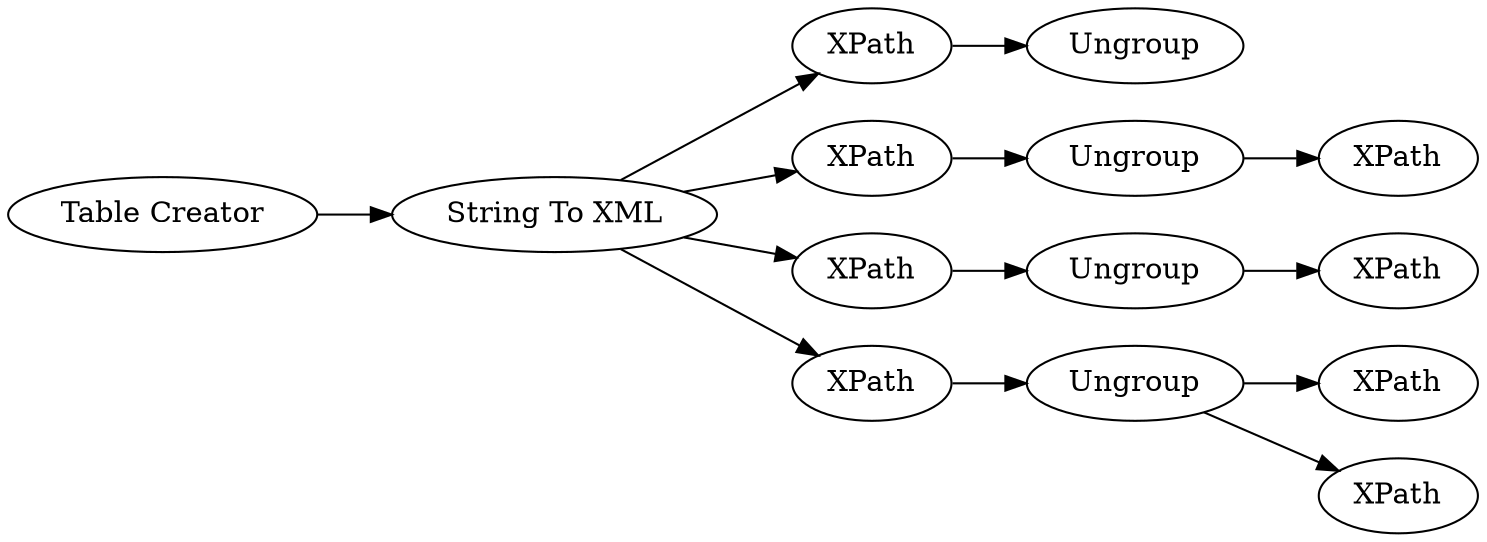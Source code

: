 digraph {
	"2715532648330094806_542" [label=Ungroup]
	"2715532648330094806_548" [label=Ungroup]
	"2715532648330094806_550" [label=XPath]
	"2715532648330094806_547" [label=XPath]
	"2715532648330094806_541" [label=XPath]
	"2715532648330094806_549" [label=XPath]
	"2715532648330094806_545" [label=XPath]
	"2715532648330094806_546" [label=XPath]
	"2715532648330094806_520" [label="String To XML"]
	"2715532648330094806_532" [label=Ungroup]
	"2715532648330094806_539" [label=XPath]
	"2715532648330094806_519" [label="Table Creator"]
	"2715532648330094806_544" [label=Ungroup]
	"2715532648330094806_543" [label=XPath]
	"2715532648330094806_542" -> "2715532648330094806_541"
	"2715532648330094806_519" -> "2715532648330094806_520"
	"2715532648330094806_550" -> "2715532648330094806_532"
	"2715532648330094806_520" -> "2715532648330094806_547"
	"2715532648330094806_520" -> "2715532648330094806_539"
	"2715532648330094806_547" -> "2715532648330094806_548"
	"2715532648330094806_548" -> "2715532648330094806_549"
	"2715532648330094806_520" -> "2715532648330094806_543"
	"2715532648330094806_544" -> "2715532648330094806_545"
	"2715532648330094806_520" -> "2715532648330094806_550"
	"2715532648330094806_543" -> "2715532648330094806_544"
	"2715532648330094806_539" -> "2715532648330094806_542"
	"2715532648330094806_544" -> "2715532648330094806_546"
	rankdir=LR
}
